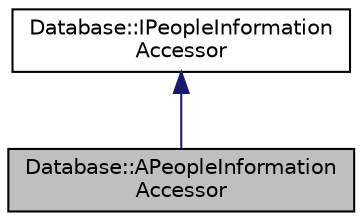 digraph "Database::APeopleInformationAccessor"
{
 // LATEX_PDF_SIZE
  edge [fontname="Helvetica",fontsize="10",labelfontname="Helvetica",labelfontsize="10"];
  node [fontname="Helvetica",fontsize="10",shape=record];
  Node1 [label="Database::APeopleInformation\lAccessor",height=0.2,width=0.4,color="black", fillcolor="grey75", style="filled", fontcolor="black",tooltip=" "];
  Node2 -> Node1 [dir="back",color="midnightblue",fontsize="10",style="solid",fontname="Helvetica"];
  Node2 [label="Database::IPeopleInformation\lAccessor",height=0.2,width=0.4,color="black", fillcolor="white", style="filled",URL="$class_database_1_1_i_people_information_accessor.html",tooltip=" "];
}
